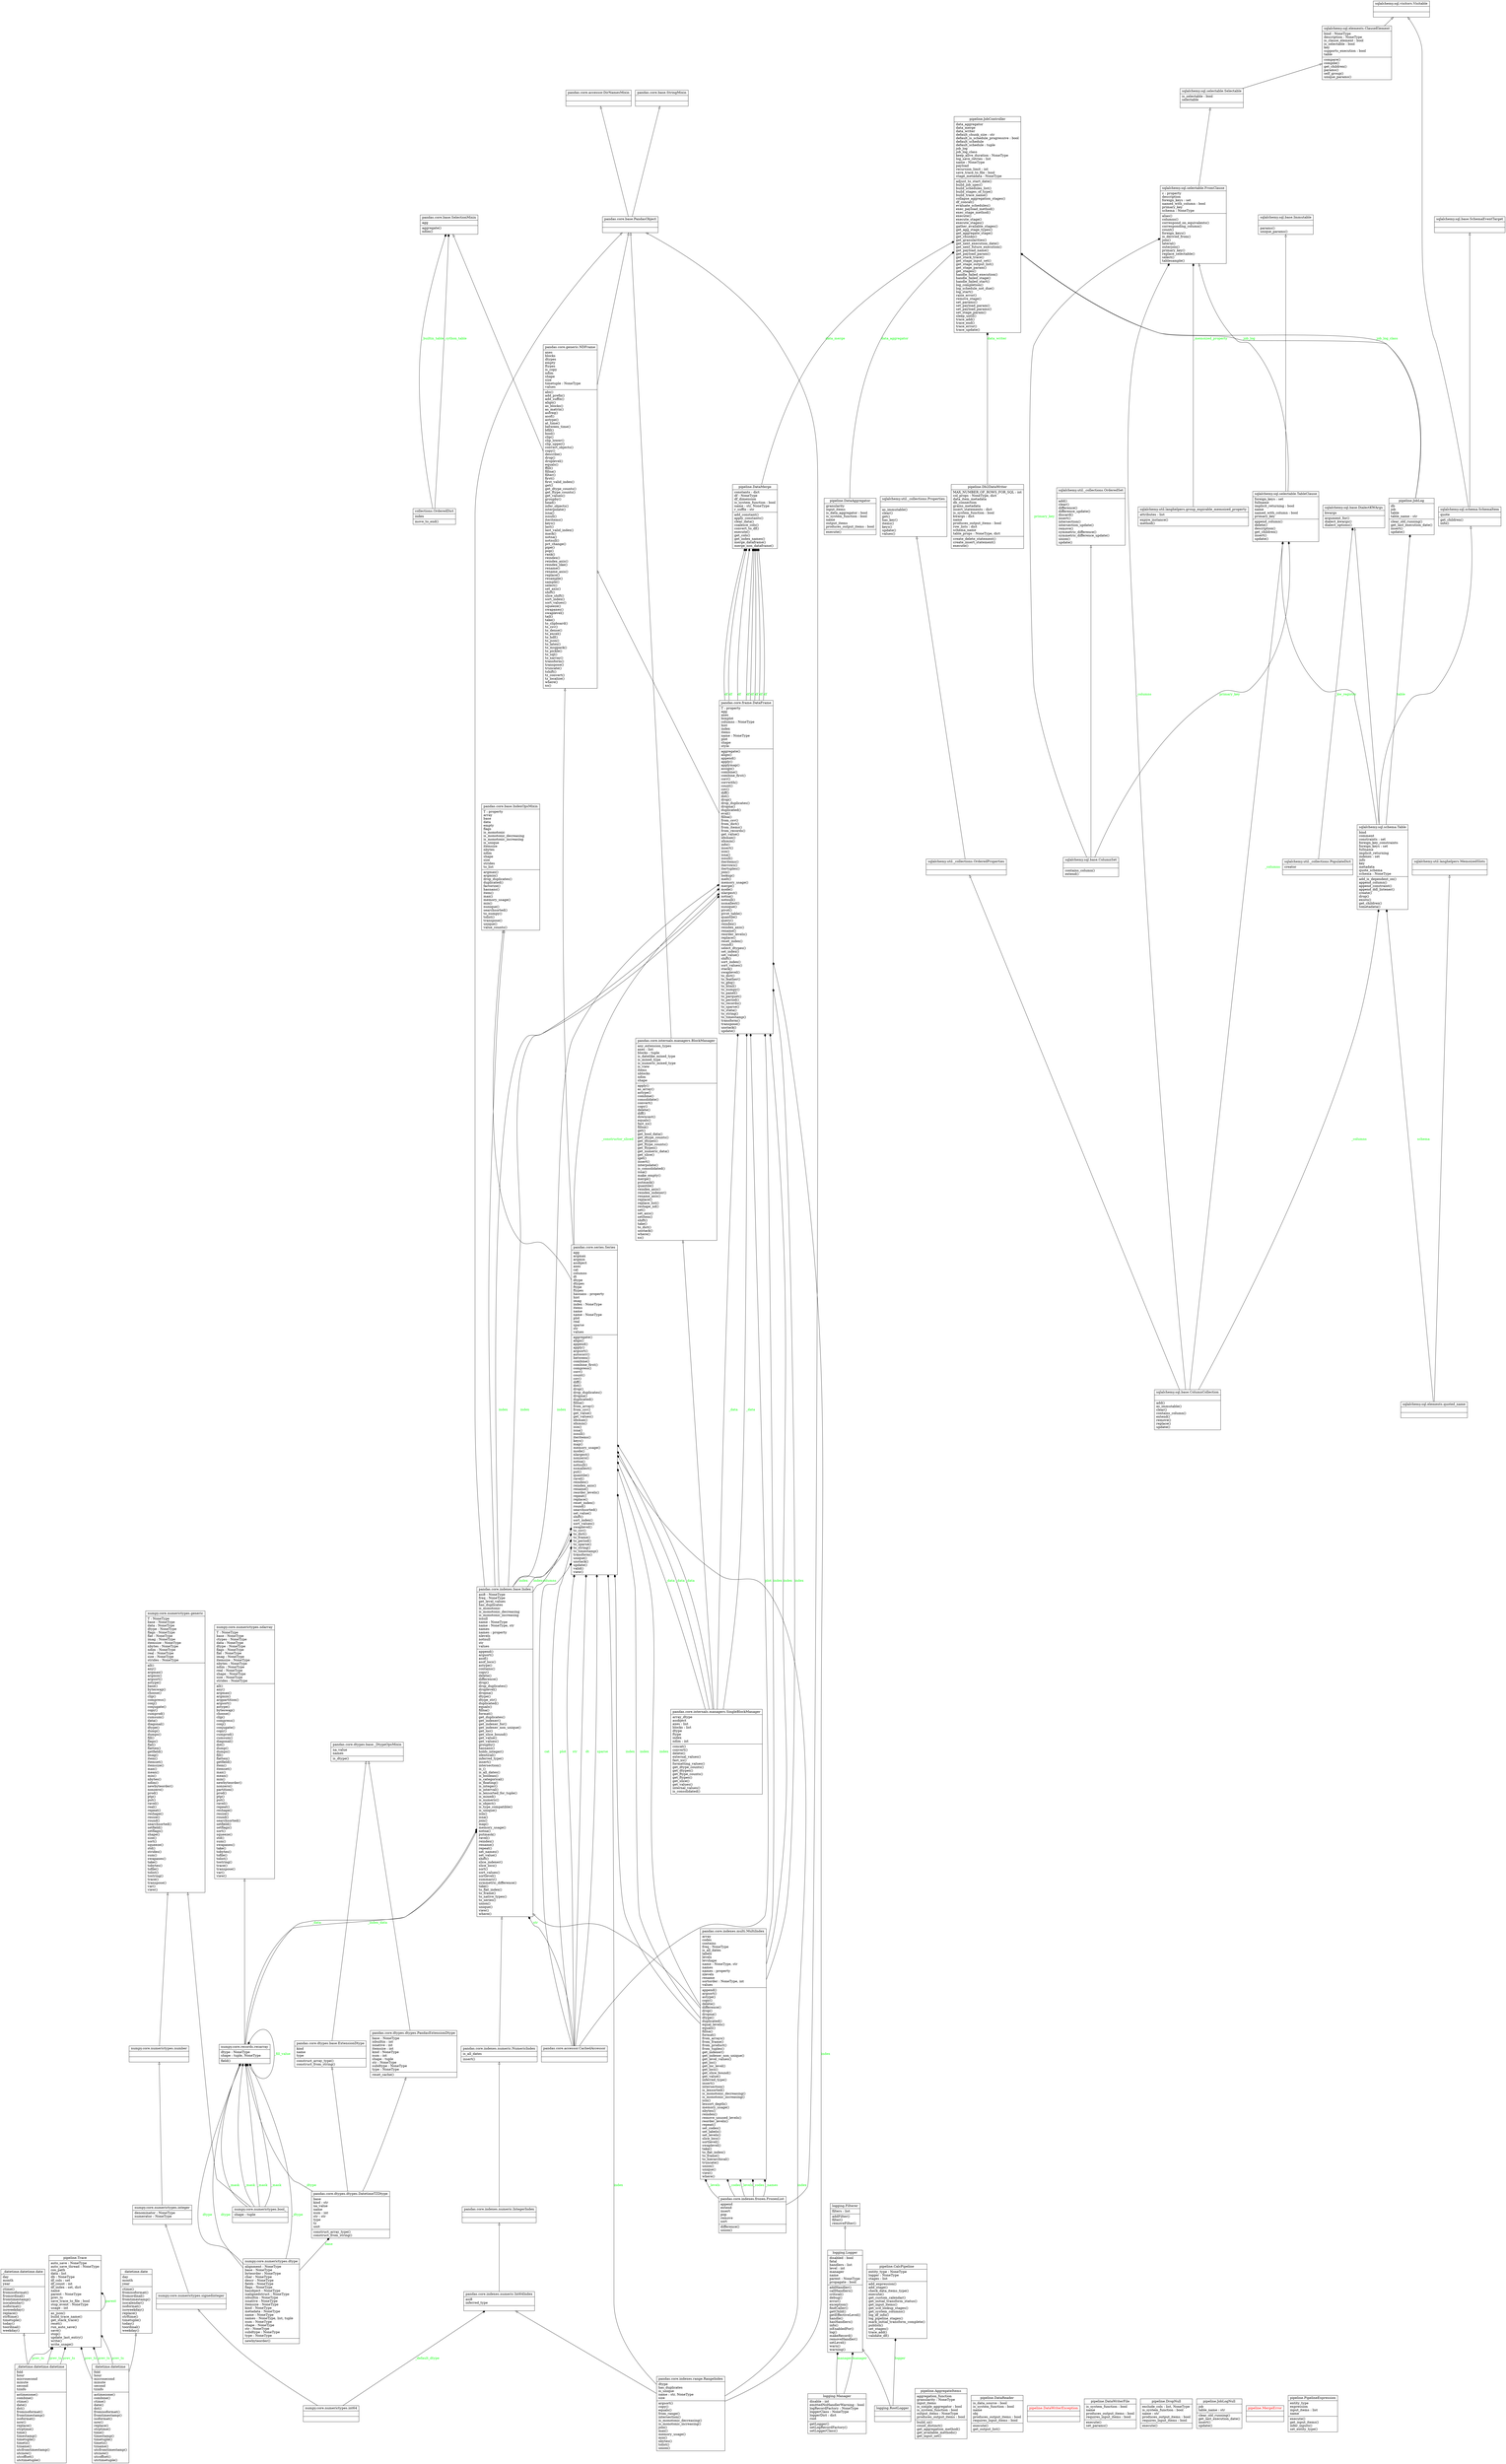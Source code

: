 digraph "classes_pipeline" {
charset="utf-8"
rankdir=BT
"0" [label="{_datetime.datetime.date|day\lmonth\lyear\l|ctime()\lfromisoformat()\lfromordinal()\lfromtimestamp()\lisocalendar()\lisoformat()\lisoweekday()\lreplace()\lstrftime()\ltimetuple()\ltoday()\ltoordinal()\lweekday()\l}", shape="record"];
"1" [label="{_datetime.datetime.datetime|fold\lhour\lmicrosecond\lminute\lsecond\ltzinfo\l|astimezone()\lcombine()\lctime()\ldate()\ldst()\lfromisoformat()\lfromtimestamp()\lisoformat()\lnow()\lreplace()\lstrptime()\ltime()\ltimestamp()\ltimetuple()\ltimetz()\ltzname()\lutcfromtimestamp()\lutcnow()\lutcoffset()\lutctimetuple()\l}", shape="record"];
"2" [label="{collections.OrderedDict|index\l|move_to_end()\l}", shape="record"];
"3" [label="{datetime.date|day\lmonth\lyear\l|ctime()\lfromisoformat()\lfromordinal()\lfromtimestamp()\lisocalendar()\lisoformat()\lisoweekday()\lreplace()\lstrftime()\ltimetuple()\ltoday()\ltoordinal()\lweekday()\l}", shape="record"];
"4" [label="{datetime.datetime|fold\lhour\lmicrosecond\lminute\lsecond\ltzinfo\l|astimezone()\lcombine()\lctime()\ldate()\ldst()\lfromisoformat()\lfromtimestamp()\lisoformat()\lnow()\lreplace()\lstrptime()\ltime()\ltimestamp()\ltimetuple()\ltimetz()\ltzname()\lutcfromtimestamp()\lutcnow()\lutcoffset()\lutctimetuple()\l}", shape="record"];
"5" [label="{logging.Filterer|filters : list\l|addFilter()\lfilter()\lremoveFilter()\l}", shape="record"];
"6" [label="{logging.Logger|disabled : bool\lfatal\lhandlers : list\llevel : int\lmanager\lname\lparent : NoneType\lpropagate : bool\l|addHandler()\lcallHandlers()\lcritical()\ldebug()\lerror()\lexception()\lfindCaller()\lgetChild()\lgetEffectiveLevel()\lhandle()\lhasHandlers()\linfo()\lisEnabledFor()\llog()\lmakeRecord()\lremoveHandler()\lsetLevel()\lwarn()\lwarning()\l}", shape="record"];
"7" [label="{logging.Manager|disable : int\lemittedNoHandlerWarning : bool\llogRecordFactory : NoneType\lloggerClass : NoneType\lloggerDict : dict\lroot\l|getLogger()\lsetLogRecordFactory()\lsetLoggerClass()\l}", shape="record"];
"8" [label="{logging.RootLogger|\l|}", shape="record"];
"9" [label="{numpy.core.numerictypes.bool_|shape : tuple\l|}", shape="record"];
"10" [label="{numpy.core.numerictypes.dtype|alignment : NoneType\lbase : NoneType\lbyteorder : NoneType\lchar : NoneType\ldescr : NoneType\lfields : NoneType\lflags : NoneType\lhasobject : NoneType\lisalignedstruct : NoneType\lisbuiltin : NoneType\lisnative : NoneType\litemsize : NoneType\lkind : NoneType\lmetadata : NoneType\lname : NoneType\lnames : NoneType, list, tuple\lnum : NoneType\lshape : NoneType\lstr : NoneType\lsubdtype : NoneType\ltype : NoneType\l|newbyteorder()\l}", shape="record"];
"11" [label="{numpy.core.numerictypes.generic|T : NoneType\lbase : NoneType\ldata : NoneType\ldtype : NoneType\lflags : NoneType\lflat : NoneType\limag : NoneType\litemsize : NoneType\lnbytes : NoneType\lndim : NoneType\lreal : NoneType\lsize : NoneType\lstrides : NoneType\l|all()\lany()\largmax()\largmin()\largsort()\lastype()\lbase()\lbyteswap()\lchoose()\lclip()\lcompress()\lconj()\lconjugate()\lcopy()\lcumprod()\lcumsum()\ldata()\ldiagonal()\ldtype()\ldump()\ldumps()\lfill()\lflags()\lflat()\lflatten()\lgetfield()\limag()\litem()\litemset()\litemsize()\lmax()\lmean()\lmin()\lnbytes()\lndim()\lnewbyteorder()\lnonzero()\lprod()\lptp()\lput()\lravel()\lreal()\lrepeat()\lreshape()\lresize()\lround()\lsearchsorted()\lsetfield()\lsetflags()\lshape()\lsize()\lsort()\lsqueeze()\lstd()\lstrides()\lsum()\lswapaxes()\ltake()\ltobytes()\ltofile()\ltolist()\ltostring()\ltrace()\ltranspose()\lvar()\lview()\l}", shape="record"];
"12" [label="{numpy.core.numerictypes.int64|\l|}", shape="record"];
"13" [label="{numpy.core.numerictypes.integer|denominator : NoneType\lnumerator : NoneType\l|}", shape="record"];
"14" [label="{numpy.core.numerictypes.ndarray|T : NoneType\lbase : NoneType\lctypes : NoneType\ldata : NoneType\ldtype : NoneType\lflags : NoneType\lflat : NoneType\limag : NoneType\litemsize : NoneType\lnbytes : NoneType\lndim : NoneType\lreal : NoneType\lshape : NoneType\lsize : NoneType\lstrides : NoneType\l|all()\lany()\largmax()\largmin()\largpartition()\largsort()\lastype()\lbyteswap()\lchoose()\lclip()\lcompress()\lconj()\lconjugate()\lcopy()\lcumprod()\lcumsum()\ldiagonal()\ldot()\ldump()\ldumps()\lfill()\lflatten()\lgetfield()\litem()\litemset()\lmax()\lmean()\lmin()\lnewbyteorder()\lnonzero()\lpartition()\lprod()\lptp()\lput()\lravel()\lrepeat()\lreshape()\lresize()\lround()\lsearchsorted()\lsetfield()\lsetflags()\lsort()\lsqueeze()\lstd()\lsum()\lswapaxes()\ltake()\ltobytes()\ltofile()\ltolist()\ltostring()\ltrace()\ltranspose()\lvar()\lview()\l}", shape="record"];
"15" [label="{numpy.core.numerictypes.number|\l|}", shape="record"];
"16" [label="{numpy.core.numerictypes.signedinteger|\l|}", shape="record"];
"17" [label="{numpy.core.records.recarray|dtype : NoneType\lshape : tuple, NoneType\l|field()\l}", shape="record"];
"18" [label="{pandas.core.accessor.CachedAccessor|\l|}", shape="record"];
"19" [label="{pandas.core.accessor.DirNamesMixin|\l|}", shape="record"];
"20" [label="{pandas.core.base.IndexOpsMixin|T : property\larray\lbase\ldata\lempty\lflags\lis_monotonic\lis_monotonic_decreasing\lis_monotonic_increasing\lis_unique\litemsize\lnbytes\lndim\lshape\lsize\lstrides\lto_list\l|argmax()\largmin()\ldrop_duplicates()\lduplicated()\lfactorize()\lhasnans()\litem()\lmax()\lmemory_usage()\lmin()\lnunique()\lsearchsorted()\lto_numpy()\ltolist()\ltranspose()\lunique()\lvalue_counts()\l}", shape="record"];
"21" [label="{pandas.core.base.PandasObject|\l|}", shape="record"];
"22" [label="{pandas.core.base.SelectionMixin|agg\l|aggregate()\lndim()\l}", shape="record"];
"23" [label="{pandas.core.base.StringMixin|\l|}", shape="record"];
"24" [label="{pandas.core.dtypes.base.ExtensionDtype|kind\lname\ltype\l|construct_array_type()\lconstruct_from_string()\l}", shape="record"];
"25" [label="{pandas.core.dtypes.base._DtypeOpsMixin|na_value\lnames\l|is_dtype()\l}", shape="record"];
"26" [label="{pandas.core.dtypes.dtypes.DatetimeTZDtype|base\lkind : str\lna_value\lname\lnum : int\lstr : str\ltype\ltz\lunit\l|construct_array_type()\lconstruct_from_string()\l}", shape="record"];
"27" [label="{pandas.core.dtypes.dtypes.PandasExtensionDtype|base : NoneType\lisbuiltin : int\lisnative : int\litemsize : int\lkind : NoneType\lnum : int\lshape : tuple\lstr : NoneType\lsubdtype : NoneType\ltype : NoneType\l|reset_cache()\l}", shape="record"];
"28" [label="{pandas.core.frame.DataFrame|T : property\lagg\laxes\lboxplot\lcolumns : NoneType\lhist\lindex\litems\lname : NoneType\lplot\lshape\lstyle\l|aggregate()\lalign()\lappend()\lapply()\lapplymap()\lassign()\lcombine()\lcombine_first()\lcorr()\lcorrwith()\lcount()\lcov()\ldiff()\ldot()\ldrop()\ldrop_duplicates()\ldropna()\lduplicated()\leval()\lfillna()\lfrom_csv()\lfrom_dict()\lfrom_items()\lfrom_records()\lget_value()\lidxmax()\lidxmin()\linfo()\linsert()\lisin()\lisna()\lisnull()\literitems()\literrows()\litertuples()\ljoin()\llookup()\lmelt()\lmemory_usage()\lmerge()\lmode()\lnlargest()\lnotna()\lnotnull()\lnsmallest()\lnunique()\lpivot()\lpivot_table()\lquantile()\lquery()\lreindex()\lreindex_axis()\lrename()\lreorder_levels()\lreplace()\lreset_index()\lround()\lselect_dtypes()\lset_index()\lset_value()\lshift()\lsort_index()\lsort_values()\lstack()\lswaplevel()\lto_dict()\lto_feather()\lto_gbq()\lto_html()\lto_numpy()\lto_panel()\lto_parquet()\lto_period()\lto_records()\lto_sparse()\lto_stata()\lto_string()\lto_timestamp()\ltransform()\ltranspose()\lunstack()\lupdate()\l}", shape="record"];
"29" [label="{pandas.core.generic.NDFrame|axes\lblocks\ldtypes\lempty\lftypes\lis_copy\lndim\lshape\lsize\ltimetuple : NoneType\lvalues\l|abs()\ladd_prefix()\ladd_suffix()\lalign()\las_blocks()\las_matrix()\lasfreq()\lasof()\lastype()\lat_time()\lbetween_time()\lbfill()\lbool()\lclip()\lclip_lower()\lclip_upper()\lconvert_objects()\lcopy()\ldescribe()\ldrop()\ldroplevel()\lequals()\lffill()\lfillna()\lfilter()\lfirst()\lfirst_valid_index()\lget()\lget_dtype_counts()\lget_ftype_counts()\lget_values()\lgroupby()\lhead()\linfer_objects()\linterpolate()\lisna()\lisnull()\literitems()\lkeys()\llast()\llast_valid_index()\lmask()\lnotna()\lnotnull()\lpct_change()\lpipe()\lpop()\lrank()\lreindex()\lreindex_axis()\lreindex_like()\lrename()\lrename_axis()\lreplace()\lresample()\lsample()\lselect()\lset_axis()\lshift()\lslice_shift()\lsort_index()\lsort_values()\lsqueeze()\lswapaxes()\lswaplevel()\ltail()\ltake()\lto_clipboard()\lto_csv()\lto_dense()\lto_excel()\lto_hdf()\lto_json()\lto_latex()\lto_msgpack()\lto_pickle()\lto_sql()\lto_xarray()\ltransform()\ltranspose()\ltruncate()\ltshift()\ltz_convert()\ltz_localize()\lwhere()\lxs()\l}", shape="record"];
"30" [label="{pandas.core.indexes.base.Index|asi8 : NoneType\lfreq : NoneType\lget_level_values\lhas_duplicates\lis_monotonic\lis_monotonic_decreasing\lis_monotonic_increasing\lisnull\lname : NoneType\lname : NoneType, str\lnames\lnames : property\lnlevels\lnotnull\lstr\lvalues\l|append()\largsort()\lasof()\lasof_locs()\lastype()\lcontains()\lcopy()\ldelete()\ldifference()\ldrop()\ldrop_duplicates()\ldroplevel()\ldropna()\ldtype()\ldtype_str()\lduplicated()\lequals()\lfillna()\lformat()\lget_duplicates()\lget_indexer()\lget_indexer_for()\lget_indexer_non_unique()\lget_loc()\lget_slice_bound()\lget_value()\lget_values()\lgroupby()\lhasnans()\lholds_integer()\lidentical()\linferred_type()\linsert()\lintersection()\lis_()\lis_all_dates()\lis_boolean()\lis_categorical()\lis_floating()\lis_integer()\lis_interval()\lis_lexsorted_for_tuple()\lis_mixed()\lis_numeric()\lis_object()\lis_type_compatible()\lis_unique()\lisin()\lisna()\ljoin()\lmap()\lmemory_usage()\lnotna()\lputmask()\lravel()\lreindex()\lrename()\lrepeat()\lset_names()\lset_value()\lshift()\lslice_indexer()\lslice_locs()\lsort()\lsort_values()\lsortlevel()\lsummary()\lsymmetric_difference()\ltake()\lto_flat_index()\lto_frame()\lto_native_types()\lto_series()\lunion()\lunique()\lview()\lwhere()\l}", shape="record"];
"31" [label="{pandas.core.indexes.frozen.FrozenList|append\lextend\linsert\lpop\lremove\lsort\l|difference()\lunion()\l}", shape="record"];
"32" [label="{pandas.core.indexes.multi.MultiIndex|array\lcodes\lcontains\lfreq : NoneType\lis_all_dates\llabels\llevels\llevshape\lname : NoneType, str\lnames\lnames : property\lnlevels\lrename\lsortorder : NoneType, int\lvalues\l|append()\largsort()\lastype()\lcopy()\ldelete()\ldifference()\ldrop()\ldropna()\ldtype()\lduplicated()\lequal_levels()\lequals()\lfillna()\lformat()\lfrom_arrays()\lfrom_frame()\lfrom_product()\lfrom_tuples()\lget_indexer()\lget_indexer_non_unique()\lget_level_values()\lget_loc()\lget_loc_level()\lget_locs()\lget_slice_bound()\lget_value()\linferred_type()\linsert()\lintersection()\lis_lexsorted()\lis_monotonic_decreasing()\lis_monotonic_increasing()\lisin()\llexsort_depth()\lmemory_usage()\lnbytes()\lreindex()\lremove_unused_levels()\lreorder_levels()\lrepeat()\lset_codes()\lset_labels()\lset_levels()\lslice_locs()\lsortlevel()\lswaplevel()\ltake()\lto_flat_index()\lto_frame()\lto_hierarchical()\ltruncate()\lunion()\lunique()\lview()\lwhere()\l}", shape="record"];
"33" [label="{pandas.core.indexes.numeric.Int64Index|asi8\linferred_type\l|}", shape="record"];
"34" [label="{pandas.core.indexes.numeric.IntegerIndex|\l|}", shape="record"];
"35" [label="{pandas.core.indexes.numeric.NumericIndex|is_all_dates\l|insert()\l}", shape="record"];
"36" [label="{pandas.core.indexes.range.RangeIndex|dtype\lhas_duplicates\lis_unique\lname : str, NoneType\lsize\l|argsort()\lcopy()\lequals()\lfrom_range()\lintersection()\lis_monotonic_decreasing()\lis_monotonic_increasing()\ljoin()\lmax()\lmemory_usage()\lmin()\lnbytes()\ltolist()\lunion()\l}", shape="record"];
"37" [label="{pandas.core.internals.managers.BlockManager|any_extension_types\laxes : list\lblocks : tuple\lis_datelike_mixed_type\lis_mixed_type\lis_numeric_mixed_type\lis_view\litems\lnblocks\lndim\lshape\l|apply()\las_array()\lastype()\lcombine()\lconsolidate()\lconvert()\lcopy()\ldelete()\ldiff()\ldowncast()\lequals()\lfast_xs()\lfillna()\lget()\lget_bool_data()\lget_dtype_counts()\lget_dtypes()\lget_ftype_counts()\lget_ftypes()\lget_numeric_data()\lget_slice()\liget()\linsert()\linterpolate()\lis_consolidated()\lisna()\lmake_empty()\lmerge()\lputmask()\lquantile()\lreindex_axis()\lreindex_indexer()\lrename_axis()\lreplace()\lreplace_list()\lreshape_nd()\lset()\lset_axis()\lsetitem()\lshift()\ltake()\lto_dict()\lunstack()\lwhere()\lxs()\l}", shape="record"];
"38" [label="{pandas.core.internals.managers.SingleBlockManager|array_dtype\lasobject\laxes : list\lblocks : list\ldtype\lftype\lindex\lndim : int\l|concat()\lconvert()\ldelete()\lexternal_values()\lfast_xs()\lformatting_values()\lget_dtype_counts()\lget_dtypes()\lget_ftype_counts()\lget_ftypes()\lget_slice()\lget_values()\linternal_values()\lis_consolidated()\l}", shape="record"];
"39" [label="{pandas.core.series.Series|agg\largmax\largmin\lasobject\laxes\lcat\lcolumns\ldt\ldtype\ldtypes\lftype\lftypes\lhasnans : property\lhist\limag\lindex : NoneType\litems\lname\lname : NoneType\lplot\lreal\lsparse\lstr\lvalues\l|aggregate()\lalign()\lappend()\lapply()\largsort()\lautocorr()\lbetween()\lcombine()\lcombine_first()\lcompress()\lcorr()\lcount()\lcov()\ldiff()\ldot()\ldrop()\ldrop_duplicates()\ldropna()\lduplicated()\lfillna()\lfrom_array()\lfrom_csv()\lget_value()\lget_values()\lidxmax()\lidxmin()\lisin()\lisna()\lisnull()\literitems()\lkeys()\lmap()\lmemory_usage()\lmode()\lnlargest()\lnonzero()\lnotna()\lnotnull()\lnsmallest()\lput()\lquantile()\lravel()\lreindex()\lreindex_axis()\lrename()\lreorder_levels()\lrepeat()\lreplace()\lreset_index()\lround()\lsearchsorted()\lset_value()\lshift()\lsort_index()\lsort_values()\lswaplevel()\lto_csv()\lto_dict()\lto_frame()\lto_period()\lto_sparse()\lto_string()\lto_timestamp()\ltransform()\lunique()\lunstack()\lupdate()\lvalid()\lview()\l}", shape="record"];
"40" [label="{pipeline.AggregateItems|aggregation_function\lgranularity : NoneType\linput_items\lis_simple_aggregator : bool\lis_system_function : bool\loutput_items : NoneType\lproduces_output_items : bool\l|build_ui()\lcount_distinct()\lget_aggregation_method()\lget_available_methods()\lget_input_set()\l}", shape="record"];
"41" [label="{pipeline.CalcPipeline|entity_type : NoneType\llogger : NoneType\lstages : list\l|add_expression()\ladd_stage()\lcheck_data_items_type()\lexecute()\lget_custom_calendar()\lget_initial_transform_status()\lget_input_items()\lget_scd_lookup_stages()\lget_system_columns()\llog_df_info()\llog_pipeline_stages()\lmark_initial_transform_complete()\lpublish()\lset_stages()\ltrace_add()\lvalidate_df()\l}", shape="record"];
"42" [label="{pipeline.DataAggregator|granularity\linput_items\lis_data_aggregator : bool\lis_system_function : bool\lname\loutput_items\lproduces_output_items : bool\l|execute()\l}", shape="record"];
"43" [label="{pipeline.DataMerge|constants : dict\ldf : NoneType\ldf_dimension\lis_system_function : bool\lname : str, NoneType\lr_suffix : str\l|add_constant()\lapply_constants()\lclear_data()\lcoalesce_cols()\lconvert_to_df()\lexecute()\lget_cols()\lget_index_names()\lmerge_dataframe()\lmerge_non_dataframe()\l}", shape="record"];
"44" [label="{pipeline.DataReader|is_data_source : bool\lis_system_function : bool\lname\lobj\lproduces_output_items : bool\lrequires_input_items : bool\l|execute()\lget_output_list()\l}", shape="record"];
"45" [fontcolor="red", label="{pipeline.DataWriterException|\l|}", shape="record"];
"46" [label="{pipeline.DataWriterFile|is_system_function : bool\lname\lproduces_output_items : bool\lrequires_input_items : bool\l|execute()\lset_params()\l}", shape="record"];
"47" [label="{pipeline.Db2DataWriter|MAX_NUMBER_OF_ROWS_FOR_SQL : int\lcol_props : NoneType, dict\ldata_item_metadata\ldb_connection\lgrains_metadata\linsert_statements : dict\lis_system_function : bool\lkwargs : dict\lname\lproduces_output_items : bool\lrow_lists : dict\lschema_name\ltable_props : NoneType, dict\l|create_delete_statement()\lcreate_insert_statement()\lexecute()\l}", shape="record"];
"48" [label="{pipeline.DropNull|exclude_cols : list, NoneType\lis_system_function : bool\lname : str\lproduces_output_items : bool\lrequires_input_items : bool\l|execute()\l}", shape="record"];
"49" [label="{pipeline.JobController|data_aggregator\ldata_merge\ldata_writer\ldefault_chunk_size : str\ldefault_is_schedule_progressive : bool\ldefault_schedule\ldefault_schedule : tuple\ljob_log\ljob_log_class\lkeep_alive_duration : NoneType\llog_save_retries : list\lname : NoneType\lpayload\lrecursion_limit : int\lsave_trace_to_file : bool\lstage_metadata : NoneType\l|adjust_to_start_date()\lbuild_job_spec()\lbuild_schedules_list()\lbuild_stages_of_type()\lbuild_trace_name()\lcollapse_aggregation_stages()\ldf_concat()\levaluate_schedules()\lexec_payload_method()\lexec_stage_method()\lexecute()\lexecute_stage()\lexecute_stages()\lgather_available_stages()\lget_agg_stage_types()\lget_aggregate_stage()\lget_chunks()\lget_granularities()\lget_next_execution_date()\lget_next_future_execution()\lget_payload_name()\lget_payload_param()\lget_stack_trace()\lget_stage_input_set()\lget_stage_output_list()\lget_stage_param()\lget_stages()\lhandle_failed_execution()\lhandle_failed_stage()\lhandle_failed_start()\llog_completion()\llog_schedule_not_due()\llog_start()\lraise_error()\lremove_stage()\lset_params()\lset_payload_param()\lset_payload_params()\lset_stage_param()\lsleep_until()\ltrace_add()\ltrace_end()\ltrace_error()\ltrace_update()\l}", shape="record"];
"50" [label="{pipeline.JobLog|db\ljob\ltable\ltable_name : str\l|clear_old_running()\lget_last_execution_date()\linsert()\lupdate()\l}", shape="record"];
"51" [label="{pipeline.JobLogNull|job\ltable_name : str\l|clear_old_running()\lget_last_execution_date()\linsert()\lupdate()\l}", shape="record"];
"52" [fontcolor="red", label="{pipeline.MergeError|\l|}", shape="record"];
"53" [label="{pipeline.PipelineExpression|entity_type\lexpression\linput_items : list\lname\l|execute()\lget_input_items()\linfer_inputs()\lset_entity_type()\l}", shape="record"];
"54" [label="{pipeline.Trace|auto_save : NoneType\lauto_save_thread : NoneType\lcos_path\ldata : list\ldb : NoneType\ldf_cols : set\ldf_count : int\ldf_index : set, dict\lname\lparent : NoneType\lprev_ts\lsave_trace_to_file : bool\lstop_event : NoneType\lusage : int\l|as_json()\lbuild_trace_name()\lget_stack_trace()\lreset()\lrun_auto_save()\lsave()\lstop()\lupdate_last_entry()\lwrite()\lwrite_usage()\l}", shape="record"];
"55" [label="{sqlalchemy.sql.base.ColumnCollection|\l|add()\las_immutable()\lclear()\lcontains_column()\lextend()\lremove()\lreplace()\lupdate()\l}", shape="record"];
"56" [label="{sqlalchemy.sql.base.ColumnSet|\l|contains_column()\lextend()\l}", shape="record"];
"57" [label="{sqlalchemy.sql.base.DialectKWArgs|kwargs\l|argument_for()\ldialect_kwargs()\ldialect_options()\l}", shape="record"];
"58" [label="{sqlalchemy.sql.base.Immutable|\l|params()\lunique_params()\l}", shape="record"];
"59" [label="{sqlalchemy.sql.base.SchemaEventTarget|\l|}", shape="record"];
"60" [label="{sqlalchemy.sql.elements.ClauseElement|bind : NoneType\ldescription : NoneType\lis_clause_element : bool\lis_selectable : bool\lkey\lsupports_execution : bool\ltable\l|compare()\lcompile()\lget_children()\lparams()\lself_group()\lunique_params()\l}", shape="record"];
"61" [label="{sqlalchemy.sql.elements.quoted_name|\l|}", shape="record"];
"62" [label="{sqlalchemy.sql.schema.SchemaItem|quote\l|get_children()\linfo()\l}", shape="record"];
"63" [label="{sqlalchemy.sql.schema.Table|bind\lcomment\lconstraints : set\lforeign_key_constraints\lforeign_keys : set\lfullname\limplicit_returning\lindexes : set\linfo\lkey\lmetadata\lquote_schema\lschema : NoneType\l|add_is_dependent_on()\lappend_column()\lappend_constraint()\lappend_ddl_listener()\lcreate()\ldrop()\lexists()\lget_children()\ltometadata()\l}", shape="record"];
"64" [label="{sqlalchemy.sql.selectable.FromClause|c : property\ldescription\lforeign_keys : set\lnamed_with_column : bool\lprimary_key\lschema : NoneType\l|alias()\lcolumns()\lcorrespond_on_equivalents()\lcorresponding_column()\lcount()\lforeign_keys()\lis_derived_from()\ljoin()\llateral()\louterjoin()\lprimary_key()\lreplace_selectable()\lselect()\ltablesample()\l}", shape="record"];
"65" [label="{sqlalchemy.sql.selectable.Selectable|is_selectable : bool\lselectable\l|}", shape="record"];
"66" [label="{sqlalchemy.sql.selectable.TableClause|foreign_keys : set\lfullname\limplicit_returning : bool\lname\lnamed_with_column : bool\lprimary_key\l|append_column()\ldelete()\ldescription()\lget_children()\linsert()\lupdate()\l}", shape="record"];
"67" [label="{sqlalchemy.sql.visitors.Visitable|\l|}", shape="record"];
"68" [label="{sqlalchemy.util._collections.OrderedProperties|\l|}", shape="record"];
"69" [label="{sqlalchemy.util._collections.OrderedSet|\l|add()\lclear()\ldifference()\ldifference_update()\ldiscard()\linsert()\lintersection()\lintersection_update()\lremove()\lsymmetric_difference()\lsymmetric_difference_update()\lunion()\lupdate()\l}", shape="record"];
"70" [label="{sqlalchemy.util._collections.PopulateDict|creator\l|}", shape="record"];
"71" [label="{sqlalchemy.util._collections.Properties|\l|as_immutable()\lclear()\lget()\lhas_key()\litems()\lkeys()\lupdate()\lvalues()\l}", shape="record"];
"72" [label="{sqlalchemy.util.langhelpers.MemoizedSlots|\l|}", shape="record"];
"73" [label="{sqlalchemy.util.langhelpers.group_expirable_memoized_property|attributes : list\l|expire_instance()\lmethod()\l}", shape="record"];
"1" -> "0" [arrowhead="empty", arrowtail="none"];
"4" -> "3" [arrowhead="empty", arrowtail="none"];
"6" -> "5" [arrowhead="empty", arrowtail="none"];
"8" -> "6" [arrowhead="empty", arrowtail="none"];
"9" -> "11" [arrowhead="empty", arrowtail="none"];
"12" -> "16" [arrowhead="empty", arrowtail="none"];
"13" -> "15" [arrowhead="empty", arrowtail="none"];
"15" -> "11" [arrowhead="empty", arrowtail="none"];
"16" -> "13" [arrowhead="empty", arrowtail="none"];
"17" -> "14" [arrowhead="empty", arrowtail="none"];
"21" -> "19" [arrowhead="empty", arrowtail="none"];
"21" -> "23" [arrowhead="empty", arrowtail="none"];
"24" -> "25" [arrowhead="empty", arrowtail="none"];
"26" -> "24" [arrowhead="empty", arrowtail="none"];
"26" -> "27" [arrowhead="empty", arrowtail="none"];
"27" -> "25" [arrowhead="empty", arrowtail="none"];
"28" -> "29" [arrowhead="empty", arrowtail="none"];
"29" -> "21" [arrowhead="empty", arrowtail="none"];
"29" -> "22" [arrowhead="empty", arrowtail="none"];
"30" -> "20" [arrowhead="empty", arrowtail="none"];
"30" -> "21" [arrowhead="empty", arrowtail="none"];
"31" -> "21" [arrowhead="empty", arrowtail="none"];
"32" -> "30" [arrowhead="empty", arrowtail="none"];
"33" -> "34" [arrowhead="empty", arrowtail="none"];
"34" -> "35" [arrowhead="empty", arrowtail="none"];
"35" -> "30" [arrowhead="empty", arrowtail="none"];
"36" -> "33" [arrowhead="empty", arrowtail="none"];
"37" -> "21" [arrowhead="empty", arrowtail="none"];
"38" -> "37" [arrowhead="empty", arrowtail="none"];
"39" -> "20" [arrowhead="empty", arrowtail="none"];
"39" -> "29" [arrowhead="empty", arrowtail="none"];
"55" -> "68" [arrowhead="empty", arrowtail="none"];
"56" -> "69" [arrowhead="empty", arrowtail="none"];
"60" -> "67" [arrowhead="empty", arrowtail="none"];
"61" -> "72" [arrowhead="empty", arrowtail="none"];
"62" -> "59" [arrowhead="empty", arrowtail="none"];
"62" -> "67" [arrowhead="empty", arrowtail="none"];
"63" -> "57" [arrowhead="empty", arrowtail="none"];
"63" -> "62" [arrowhead="empty", arrowtail="none"];
"63" -> "66" [arrowhead="empty", arrowtail="none"];
"64" -> "65" [arrowhead="empty", arrowtail="none"];
"65" -> "60" [arrowhead="empty", arrowtail="none"];
"66" -> "58" [arrowhead="empty", arrowtail="none"];
"66" -> "64" [arrowhead="empty", arrowtail="none"];
"68" -> "71" [arrowhead="empty", arrowtail="none"];
"1" -> "54" [arrowhead="diamond", arrowtail="none", fontcolor="green", label="prev_ts", style="solid"];
"1" -> "54" [arrowhead="diamond", arrowtail="none", fontcolor="green", label="prev_ts", style="solid"];
"1" -> "54" [arrowhead="diamond", arrowtail="none", fontcolor="green", label="prev_ts", style="solid"];
"2" -> "22" [arrowhead="diamond", arrowtail="none", fontcolor="green", label="_builtin_table", style="solid"];
"2" -> "22" [arrowhead="diamond", arrowtail="none", fontcolor="green", label="_cython_table", style="solid"];
"4" -> "54" [arrowhead="diamond", arrowtail="none", fontcolor="green", label="prev_ts", style="solid"];
"4" -> "54" [arrowhead="diamond", arrowtail="none", fontcolor="green", label="prev_ts", style="solid"];
"4" -> "54" [arrowhead="diamond", arrowtail="none", fontcolor="green", label="prev_ts", style="solid"];
"7" -> "6" [arrowhead="diamond", arrowtail="none", fontcolor="green", label="manager", style="solid"];
"7" -> "6" [arrowhead="diamond", arrowtail="none", fontcolor="green", label="manager", style="solid"];
"8" -> "41" [arrowhead="diamond", arrowtail="none", fontcolor="green", label="logger", style="solid"];
"9" -> "17" [arrowhead="diamond", arrowtail="none", fontcolor="green", label="_mask", style="solid"];
"9" -> "17" [arrowhead="diamond", arrowtail="none", fontcolor="green", label="_mask", style="solid"];
"9" -> "17" [arrowhead="diamond", arrowtail="none", fontcolor="green", label="_mask", style="solid"];
"9" -> "17" [arrowhead="diamond", arrowtail="none", fontcolor="green", label="_mask", style="solid"];
"10" -> "17" [arrowhead="diamond", arrowtail="none", fontcolor="green", label="dtype", style="solid"];
"10" -> "17" [arrowhead="diamond", arrowtail="none", fontcolor="green", label="dtype", style="solid"];
"10" -> "17" [arrowhead="diamond", arrowtail="none", fontcolor="green", label="_dtype", style="solid"];
"10" -> "26" [arrowhead="diamond", arrowtail="none", fontcolor="green", label="base", style="solid"];
"12" -> "33" [arrowhead="diamond", arrowtail="none", fontcolor="green", label="_default_dtype", style="solid"];
"17" -> "17" [arrowhead="diamond", arrowtail="none", fontcolor="green", label="_fill_value", style="solid"];
"17" -> "30" [arrowhead="diamond", arrowtail="none", fontcolor="green", label="_data", style="solid"];
"17" -> "30" [arrowhead="diamond", arrowtail="none", fontcolor="green", label="_index_data", style="solid"];
"18" -> "28" [arrowhead="diamond", arrowtail="none", fontcolor="green", label="plot", style="solid"];
"18" -> "30" [arrowhead="diamond", arrowtail="none", fontcolor="green", label="str", style="solid"];
"18" -> "39" [arrowhead="diamond", arrowtail="none", fontcolor="green", label="str", style="solid"];
"18" -> "39" [arrowhead="diamond", arrowtail="none", fontcolor="green", label="dt", style="solid"];
"18" -> "39" [arrowhead="diamond", arrowtail="none", fontcolor="green", label="cat", style="solid"];
"18" -> "39" [arrowhead="diamond", arrowtail="none", fontcolor="green", label="plot", style="solid"];
"18" -> "39" [arrowhead="diamond", arrowtail="none", fontcolor="green", label="sparse", style="solid"];
"26" -> "17" [arrowhead="diamond", arrowtail="none", fontcolor="green", label="_dtype", style="solid"];
"28" -> "43" [arrowhead="diamond", arrowtail="none", fontcolor="green", label="df", style="solid"];
"28" -> "43" [arrowhead="diamond", arrowtail="none", fontcolor="green", label="df", style="solid"];
"28" -> "43" [arrowhead="diamond", arrowtail="none", fontcolor="green", label="df", style="solid"];
"28" -> "43" [arrowhead="diamond", arrowtail="none", fontcolor="green", label="df", style="solid"];
"28" -> "43" [arrowhead="diamond", arrowtail="none", fontcolor="green", label="df", style="solid"];
"28" -> "43" [arrowhead="diamond", arrowtail="none", fontcolor="green", label="df", style="solid"];
"28" -> "43" [arrowhead="diamond", arrowtail="none", fontcolor="green", label="df", style="solid"];
"28" -> "43" [arrowhead="diamond", arrowtail="none", fontcolor="green", label="df", style="solid"];
"30" -> "28" [arrowhead="diamond", arrowtail="none", fontcolor="green", label="index", style="solid"];
"30" -> "28" [arrowhead="diamond", arrowtail="none", fontcolor="green", label="index", style="solid"];
"30" -> "28" [arrowhead="diamond", arrowtail="none", fontcolor="green", label="index", style="solid"];
"30" -> "39" [arrowhead="diamond", arrowtail="none", fontcolor="green", label="index", style="solid"];
"30" -> "39" [arrowhead="diamond", arrowtail="none", fontcolor="green", label="index", style="solid"];
"30" -> "39" [arrowhead="diamond", arrowtail="none", fontcolor="green", label="columns", style="solid"];
"31" -> "32" [arrowhead="diamond", arrowtail="none", fontcolor="green", label="_levels", style="solid"];
"31" -> "32" [arrowhead="diamond", arrowtail="none", fontcolor="green", label="_codes", style="solid"];
"31" -> "32" [arrowhead="diamond", arrowtail="none", fontcolor="green", label="_names", style="solid"];
"31" -> "32" [arrowhead="diamond", arrowtail="none", fontcolor="green", label="_levels", style="solid"];
"31" -> "32" [arrowhead="diamond", arrowtail="none", fontcolor="green", label="_codes", style="solid"];
"32" -> "28" [arrowhead="diamond", arrowtail="none", fontcolor="green", label="index", style="solid"];
"32" -> "28" [arrowhead="diamond", arrowtail="none", fontcolor="green", label="index", style="solid"];
"32" -> "28" [arrowhead="diamond", arrowtail="none", fontcolor="green", label="index", style="solid"];
"32" -> "39" [arrowhead="diamond", arrowtail="none", fontcolor="green", label="index", style="solid"];
"32" -> "39" [arrowhead="diamond", arrowtail="none", fontcolor="green", label="index", style="solid"];
"32" -> "39" [arrowhead="diamond", arrowtail="none", fontcolor="green", label="index", style="solid"];
"36" -> "28" [arrowhead="diamond", arrowtail="none", fontcolor="green", label="index", style="solid"];
"36" -> "39" [arrowhead="diamond", arrowtail="none", fontcolor="green", label="index", style="solid"];
"36" -> "39" [arrowhead="diamond", arrowtail="none", fontcolor="green", label="index", style="solid"];
"38" -> "28" [arrowhead="diamond", arrowtail="none", fontcolor="green", label="_data", style="solid"];
"38" -> "28" [arrowhead="diamond", arrowtail="none", fontcolor="green", label="_data", style="solid"];
"38" -> "39" [arrowhead="diamond", arrowtail="none", fontcolor="green", label="_data", style="solid"];
"38" -> "39" [arrowhead="diamond", arrowtail="none", fontcolor="green", label="_data", style="solid"];
"38" -> "39" [arrowhead="diamond", arrowtail="none", fontcolor="green", label="_data", style="solid"];
"39" -> "28" [arrowhead="diamond", arrowtail="none", fontcolor="green", label="_constructor_sliced", style="solid"];
"42" -> "49" [arrowhead="diamond", arrowtail="none", fontcolor="green", label="data_aggregator", style="solid"];
"43" -> "49" [arrowhead="diamond", arrowtail="none", fontcolor="green", label="data_merge", style="solid"];
"47" -> "49" [arrowhead="diamond", arrowtail="none", fontcolor="green", label="data_writer", style="solid"];
"50" -> "49" [arrowhead="diamond", arrowtail="none", fontcolor="green", label="job_log", style="solid"];
"50" -> "49" [arrowhead="diamond", arrowtail="none", fontcolor="green", label="job_log_class", style="solid"];
"54" -> "54" [arrowhead="diamond", arrowtail="none", fontcolor="green", label="parent", style="solid"];
"55" -> "63" [arrowhead="diamond", arrowtail="none", fontcolor="green", label="_columns", style="solid"];
"55" -> "64" [arrowhead="diamond", arrowtail="none", fontcolor="green", label="_columns", style="solid"];
"55" -> "66" [arrowhead="diamond", arrowtail="none", fontcolor="green", label="_columns", style="solid"];
"56" -> "64" [arrowhead="diamond", arrowtail="none", fontcolor="green", label="primary_key", style="solid"];
"56" -> "66" [arrowhead="diamond", arrowtail="none", fontcolor="green", label="primary_key", style="solid"];
"61" -> "63" [arrowhead="diamond", arrowtail="none", fontcolor="green", label="schema", style="solid"];
"63" -> "50" [arrowhead="diamond", arrowtail="none", fontcolor="green", label="table", style="solid"];
"70" -> "57" [arrowhead="diamond", arrowtail="none", fontcolor="green", label="_kw_registry", style="solid"];
"73" -> "64" [arrowhead="diamond", arrowtail="none", fontcolor="green", label="_memoized_property", style="solid"];
}
